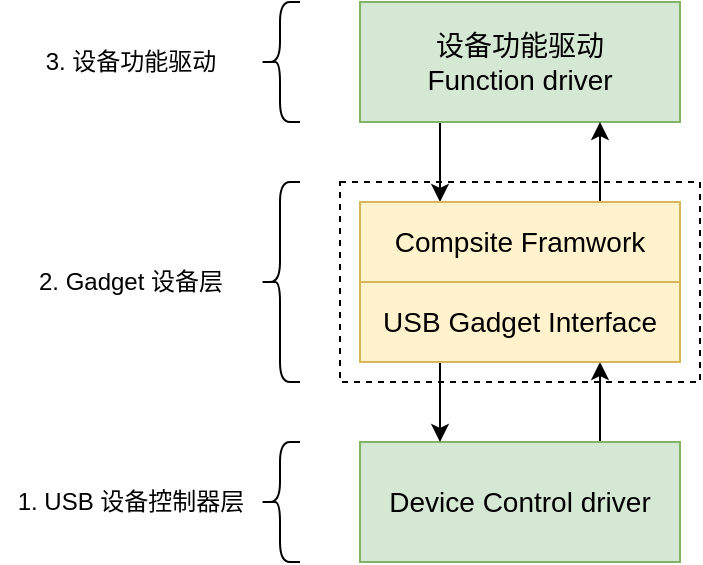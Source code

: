 <mxfile version="14.6.1" type="github">
  <diagram id="HJymXUOT1hr7dOIOE3Lh" name="第 1 页">
    <mxGraphModel dx="868" dy="394" grid="1" gridSize="10" guides="1" tooltips="1" connect="1" arrows="1" fold="1" page="1" pageScale="1" pageWidth="827" pageHeight="1169" math="0" shadow="0">
      <root>
        <mxCell id="0" />
        <mxCell id="1" parent="0" />
        <mxCell id="vQ4LNfDUkmhn1o35fBBm-11" style="edgeStyle=orthogonalEdgeStyle;rounded=0;orthogonalLoop=1;jettySize=auto;html=1;exitX=0.25;exitY=1;exitDx=0;exitDy=0;entryX=0.25;entryY=0;entryDx=0;entryDy=0;" edge="1" parent="1" source="vQ4LNfDUkmhn1o35fBBm-4" target="vQ4LNfDUkmhn1o35fBBm-6">
          <mxGeometry relative="1" as="geometry" />
        </mxCell>
        <mxCell id="vQ4LNfDUkmhn1o35fBBm-4" value="&lt;font style=&quot;font-size: 14px&quot;&gt;设备功能驱动&lt;br&gt;Function driver&lt;br&gt;&lt;/font&gt;" style="rounded=0;whiteSpace=wrap;html=1;fillColor=#d5e8d4;strokeColor=#82b366;" vertex="1" parent="1">
          <mxGeometry x="280" y="60" width="160" height="60" as="geometry" />
        </mxCell>
        <mxCell id="vQ4LNfDUkmhn1o35fBBm-12" style="edgeStyle=orthogonalEdgeStyle;rounded=0;orthogonalLoop=1;jettySize=auto;html=1;exitX=0.75;exitY=0;exitDx=0;exitDy=0;entryX=0.75;entryY=1;entryDx=0;entryDy=0;" edge="1" parent="1" source="vQ4LNfDUkmhn1o35fBBm-6" target="vQ4LNfDUkmhn1o35fBBm-4">
          <mxGeometry relative="1" as="geometry" />
        </mxCell>
        <mxCell id="vQ4LNfDUkmhn1o35fBBm-6" value="&lt;font style=&quot;font-size: 14px&quot;&gt;Compsite Framwork&lt;br&gt;&lt;/font&gt;" style="rounded=0;whiteSpace=wrap;html=1;fillColor=#fff2cc;strokeColor=#d6b656;" vertex="1" parent="1">
          <mxGeometry x="280" y="160" width="160" height="40" as="geometry" />
        </mxCell>
        <mxCell id="vQ4LNfDUkmhn1o35fBBm-14" style="edgeStyle=orthogonalEdgeStyle;rounded=0;orthogonalLoop=1;jettySize=auto;html=1;exitX=0.75;exitY=0;exitDx=0;exitDy=0;entryX=0.75;entryY=1;entryDx=0;entryDy=0;" edge="1" parent="1" source="vQ4LNfDUkmhn1o35fBBm-7" target="vQ4LNfDUkmhn1o35fBBm-9">
          <mxGeometry relative="1" as="geometry" />
        </mxCell>
        <mxCell id="vQ4LNfDUkmhn1o35fBBm-7" value="&lt;font style=&quot;font-size: 14px&quot;&gt;Device Control driver&lt;br&gt;&lt;/font&gt;" style="rounded=0;whiteSpace=wrap;html=1;fillColor=#d5e8d4;strokeColor=#82b366;" vertex="1" parent="1">
          <mxGeometry x="280" y="280" width="160" height="60" as="geometry" />
        </mxCell>
        <mxCell id="vQ4LNfDUkmhn1o35fBBm-13" style="edgeStyle=orthogonalEdgeStyle;rounded=0;orthogonalLoop=1;jettySize=auto;html=1;exitX=0.25;exitY=1;exitDx=0;exitDy=0;entryX=0.25;entryY=0;entryDx=0;entryDy=0;" edge="1" parent="1" source="vQ4LNfDUkmhn1o35fBBm-9" target="vQ4LNfDUkmhn1o35fBBm-7">
          <mxGeometry relative="1" as="geometry" />
        </mxCell>
        <mxCell id="vQ4LNfDUkmhn1o35fBBm-9" value="&lt;font style=&quot;font-size: 14px&quot;&gt;USB Gadget Interface&lt;br&gt;&lt;/font&gt;" style="rounded=0;whiteSpace=wrap;html=1;fillColor=#fff2cc;strokeColor=#d6b656;" vertex="1" parent="1">
          <mxGeometry x="280" y="200" width="160" height="40" as="geometry" />
        </mxCell>
        <mxCell id="vQ4LNfDUkmhn1o35fBBm-15" value="" style="rounded=0;whiteSpace=wrap;html=1;fillColor=none;dashed=1;" vertex="1" parent="1">
          <mxGeometry x="270" y="150" width="180" height="100" as="geometry" />
        </mxCell>
        <mxCell id="vQ4LNfDUkmhn1o35fBBm-16" value="" style="shape=curlyBracket;whiteSpace=wrap;html=1;rounded=1;fillColor=none;" vertex="1" parent="1">
          <mxGeometry x="230" y="150" width="20" height="100" as="geometry" />
        </mxCell>
        <mxCell id="vQ4LNfDUkmhn1o35fBBm-17" value="" style="shape=curlyBracket;whiteSpace=wrap;html=1;rounded=1;fillColor=none;" vertex="1" parent="1">
          <mxGeometry x="230" y="280" width="20" height="60" as="geometry" />
        </mxCell>
        <mxCell id="vQ4LNfDUkmhn1o35fBBm-18" value="" style="shape=curlyBracket;whiteSpace=wrap;html=1;rounded=1;fillColor=none;" vertex="1" parent="1">
          <mxGeometry x="230" y="60" width="20" height="60" as="geometry" />
        </mxCell>
        <mxCell id="vQ4LNfDUkmhn1o35fBBm-19" value="1. USB 设备控制器层" style="text;html=1;align=center;verticalAlign=middle;resizable=0;points=[];autosize=1;strokeColor=none;" vertex="1" parent="1">
          <mxGeometry x="100" y="300" width="130" height="20" as="geometry" />
        </mxCell>
        <mxCell id="vQ4LNfDUkmhn1o35fBBm-20" value="2. Gadget 设备层" style="text;html=1;align=center;verticalAlign=middle;resizable=0;points=[];autosize=1;strokeColor=none;" vertex="1" parent="1">
          <mxGeometry x="110" y="190" width="110" height="20" as="geometry" />
        </mxCell>
        <mxCell id="vQ4LNfDUkmhn1o35fBBm-21" value="3. 设备功能驱动" style="text;html=1;align=center;verticalAlign=middle;resizable=0;points=[];autosize=1;strokeColor=none;" vertex="1" parent="1">
          <mxGeometry x="115" y="80" width="100" height="20" as="geometry" />
        </mxCell>
      </root>
    </mxGraphModel>
  </diagram>
</mxfile>
